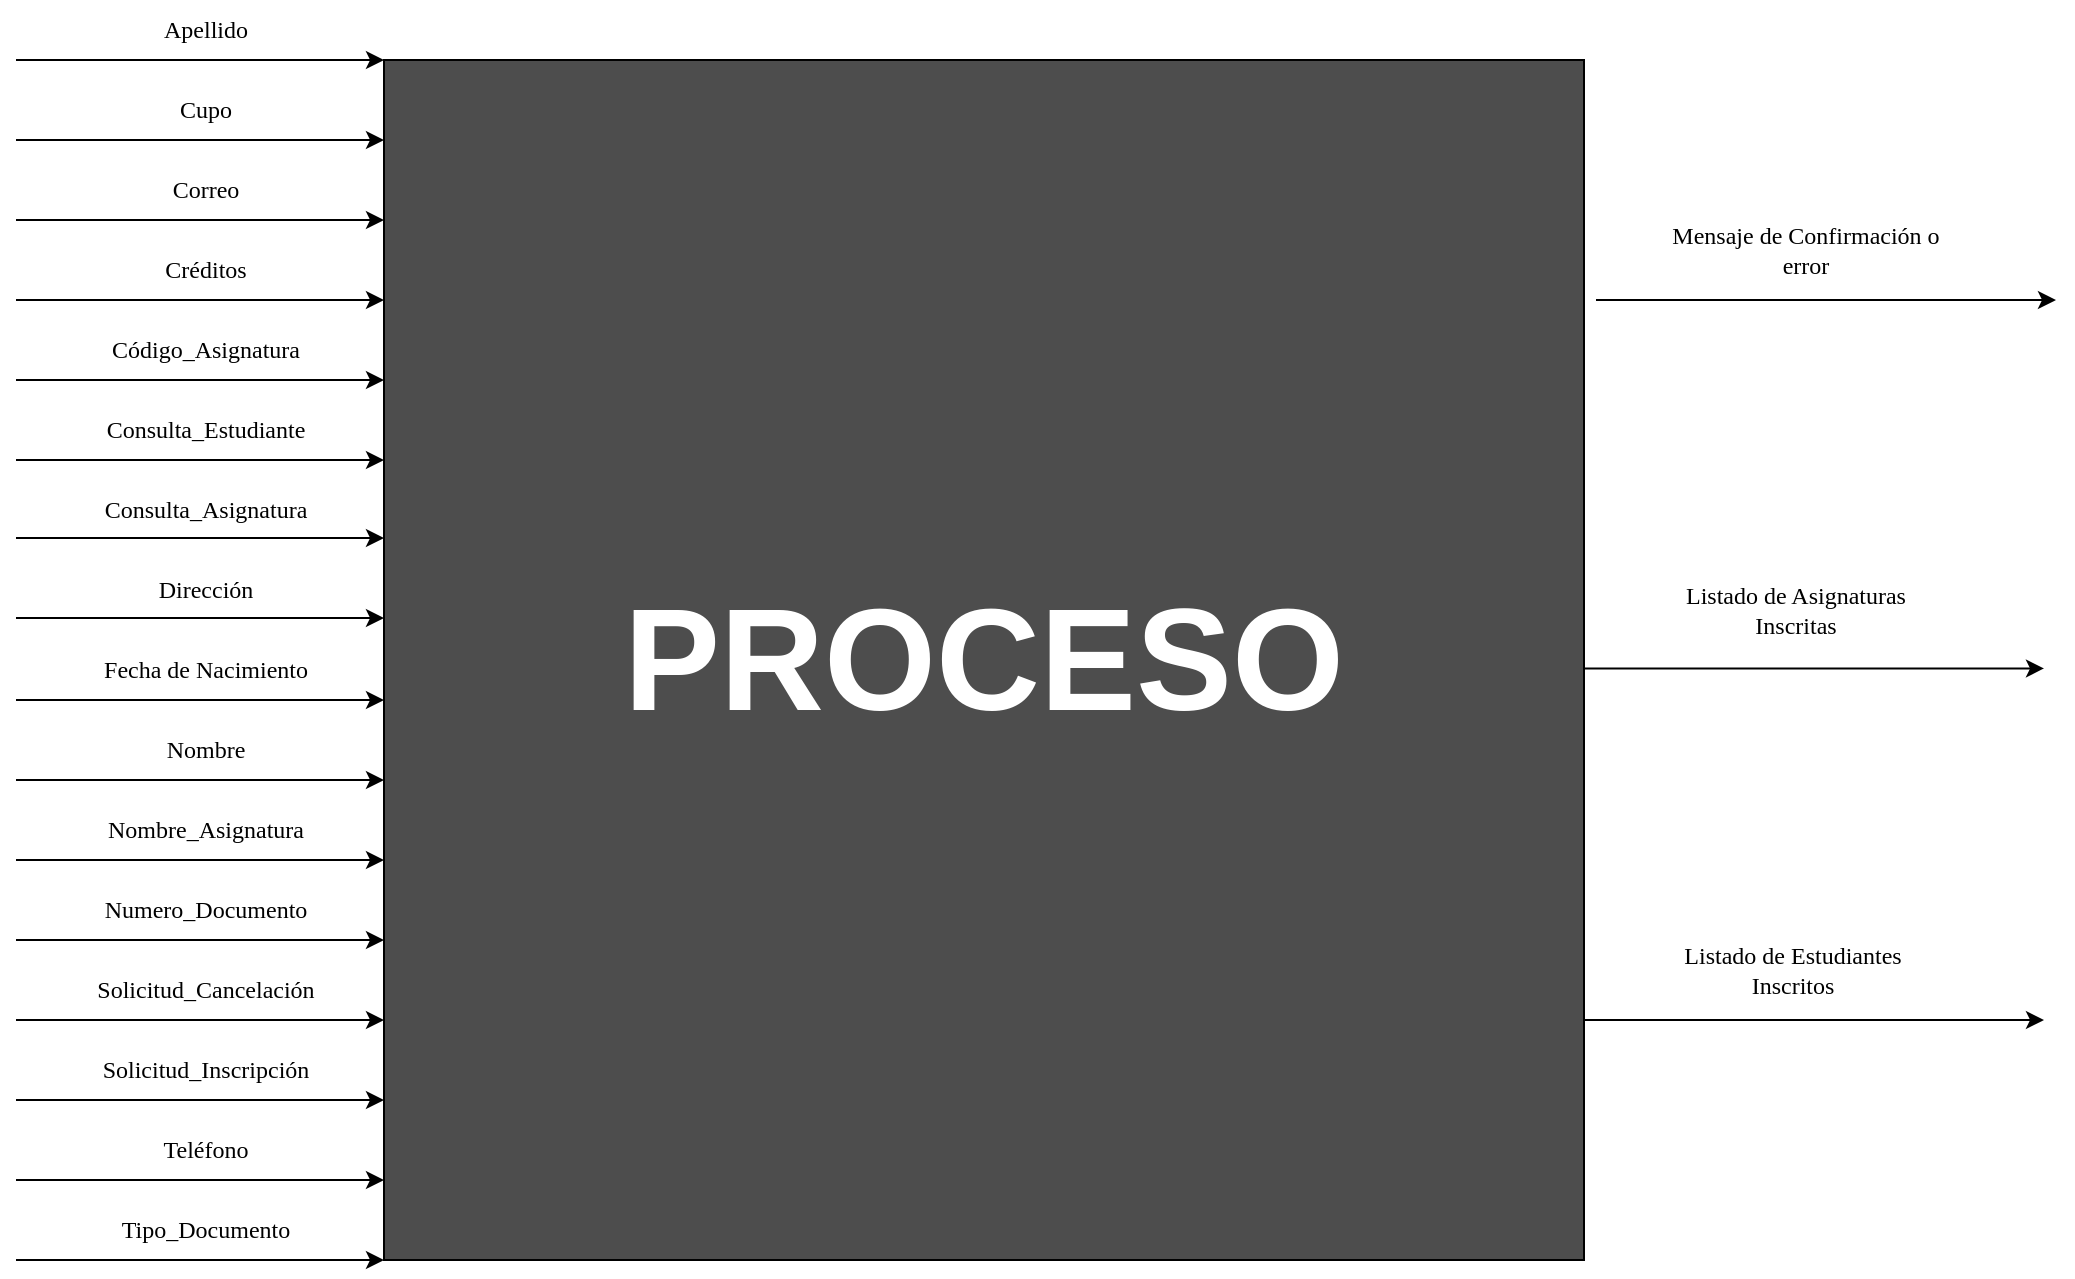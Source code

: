 <mxfile version="28.1.0">
  <diagram name="Página-1" id="Qy8wxNQWwPsBeqdVv906">
    <mxGraphModel dx="1767" dy="814" grid="1" gridSize="10" guides="1" tooltips="1" connect="1" arrows="1" fold="1" page="1" pageScale="1" pageWidth="827" pageHeight="1169" math="0" shadow="0">
      <root>
        <mxCell id="0" />
        <mxCell id="1" parent="0" />
        <mxCell id="bJCYmrtRaFKwhMHYHO8L-1" value="&lt;b&gt;&lt;font style=&quot;color: rgb(255, 255, 255); font-size: 72px;&quot;&gt;PROCESO&lt;/font&gt;&lt;/b&gt;" style="whiteSpace=wrap;html=1;aspect=fixed;fillColor=#4D4D4D;" vertex="1" parent="1">
          <mxGeometry x="304" y="120" width="600" height="600" as="geometry" />
        </mxCell>
        <mxCell id="bJCYmrtRaFKwhMHYHO8L-6" value="&lt;font face=&quot;Verdana&quot;&gt;Mensaje de Confirmación o error&lt;/font&gt;" style="text;html=1;align=center;verticalAlign=middle;whiteSpace=wrap;rounded=0;" vertex="1" parent="1">
          <mxGeometry x="940" y="200" width="150" height="30" as="geometry" />
        </mxCell>
        <mxCell id="bJCYmrtRaFKwhMHYHO8L-7" value="&lt;font face=&quot;Verdana&quot;&gt;Listado de Asignaturas Inscritas&lt;/font&gt;" style="text;html=1;align=center;verticalAlign=middle;whiteSpace=wrap;rounded=0;" vertex="1" parent="1">
          <mxGeometry x="940" y="390" width="140" height="10" as="geometry" />
        </mxCell>
        <mxCell id="bJCYmrtRaFKwhMHYHO8L-9" value="&lt;font face=&quot;Verdana&quot;&gt;Listado de Estudiantes&amp;nbsp; Inscritos&amp;nbsp;&lt;/font&gt;" style="text;html=1;align=center;verticalAlign=middle;whiteSpace=wrap;rounded=0;" vertex="1" parent="1">
          <mxGeometry x="940" y="565" width="140" height="20" as="geometry" />
        </mxCell>
        <mxCell id="bJCYmrtRaFKwhMHYHO8L-10" value="" style="endArrow=classic;html=1;rounded=0;" edge="1" parent="1">
          <mxGeometry width="50" height="50" relative="1" as="geometry">
            <mxPoint x="910" y="240" as="sourcePoint" />
            <mxPoint x="1140" y="240" as="targetPoint" />
          </mxGeometry>
        </mxCell>
        <mxCell id="bJCYmrtRaFKwhMHYHO8L-13" value="" style="endArrow=classic;html=1;rounded=0;" edge="1" parent="1">
          <mxGeometry width="50" height="50" relative="1" as="geometry">
            <mxPoint x="904" y="424.23" as="sourcePoint" />
            <mxPoint x="1134" y="424.23" as="targetPoint" />
          </mxGeometry>
        </mxCell>
        <mxCell id="bJCYmrtRaFKwhMHYHO8L-14" value="" style="endArrow=classic;html=1;rounded=0;" edge="1" parent="1">
          <mxGeometry width="50" height="50" relative="1" as="geometry">
            <mxPoint x="904" y="600" as="sourcePoint" />
            <mxPoint x="1134" y="600" as="targetPoint" />
          </mxGeometry>
        </mxCell>
        <mxCell id="bJCYmrtRaFKwhMHYHO8L-15" value="&lt;font face=&quot;Verdana&quot;&gt;Correo&lt;/font&gt;" style="text;html=1;align=center;verticalAlign=middle;whiteSpace=wrap;rounded=0;" vertex="1" parent="1">
          <mxGeometry x="140" y="170" width="150" height="30" as="geometry" />
        </mxCell>
        <mxCell id="bJCYmrtRaFKwhMHYHO8L-16" value="&lt;font face=&quot;Verdana&quot;&gt;Nombre&lt;/font&gt;" style="text;html=1;align=center;verticalAlign=middle;whiteSpace=wrap;rounded=0;" vertex="1" parent="1">
          <mxGeometry x="140" y="450" width="150" height="30" as="geometry" />
        </mxCell>
        <mxCell id="bJCYmrtRaFKwhMHYHO8L-17" value="&lt;font face=&quot;Verdana&quot;&gt;Dirección&lt;/font&gt;" style="text;html=1;align=center;verticalAlign=middle;whiteSpace=wrap;rounded=0;" vertex="1" parent="1">
          <mxGeometry x="140" y="370" width="150" height="30" as="geometry" />
        </mxCell>
        <mxCell id="bJCYmrtRaFKwhMHYHO8L-18" value="&lt;font face=&quot;Verdana&quot;&gt;Fecha de Nacimiento&lt;/font&gt;" style="text;html=1;align=center;verticalAlign=middle;whiteSpace=wrap;rounded=0;" vertex="1" parent="1">
          <mxGeometry x="140" y="410" width="150" height="30" as="geometry" />
        </mxCell>
        <mxCell id="bJCYmrtRaFKwhMHYHO8L-19" value="&lt;font face=&quot;Verdana&quot;&gt;Teléfono&lt;/font&gt;" style="text;html=1;align=center;verticalAlign=middle;whiteSpace=wrap;rounded=0;" vertex="1" parent="1">
          <mxGeometry x="140" y="650" width="150" height="30" as="geometry" />
        </mxCell>
        <mxCell id="bJCYmrtRaFKwhMHYHO8L-20" value="&lt;font face=&quot;Verdana&quot;&gt;Código_Asignatura&lt;/font&gt;" style="text;html=1;align=center;verticalAlign=middle;whiteSpace=wrap;rounded=0;" vertex="1" parent="1">
          <mxGeometry x="140" y="250" width="150" height="30" as="geometry" />
        </mxCell>
        <mxCell id="bJCYmrtRaFKwhMHYHO8L-23" value="&lt;font face=&quot;Verdana&quot;&gt;Nombre_Asignatura&lt;/font&gt;" style="text;html=1;align=center;verticalAlign=middle;whiteSpace=wrap;rounded=0;" vertex="1" parent="1">
          <mxGeometry x="140" y="490" width="150" height="30" as="geometry" />
        </mxCell>
        <mxCell id="bJCYmrtRaFKwhMHYHO8L-24" value="&lt;font face=&quot;Verdana&quot;&gt;Apellido&lt;/font&gt;" style="text;html=1;align=center;verticalAlign=middle;whiteSpace=wrap;rounded=0;" vertex="1" parent="1">
          <mxGeometry x="140" y="90" width="150" height="30" as="geometry" />
        </mxCell>
        <mxCell id="bJCYmrtRaFKwhMHYHO8L-25" value="&lt;font face=&quot;Verdana&quot;&gt;Numero_Documento&lt;/font&gt;" style="text;html=1;align=center;verticalAlign=middle;whiteSpace=wrap;rounded=0;" vertex="1" parent="1">
          <mxGeometry x="140" y="530" width="150" height="30" as="geometry" />
        </mxCell>
        <mxCell id="bJCYmrtRaFKwhMHYHO8L-26" value="&lt;font face=&quot;Verdana&quot;&gt;Tipo_Documento&lt;/font&gt;" style="text;html=1;align=center;verticalAlign=middle;whiteSpace=wrap;rounded=0;" vertex="1" parent="1">
          <mxGeometry x="140" y="690" width="150" height="30" as="geometry" />
        </mxCell>
        <mxCell id="bJCYmrtRaFKwhMHYHO8L-27" value="&lt;font face=&quot;Verdana&quot;&gt;Créditos&lt;/font&gt;" style="text;html=1;align=center;verticalAlign=middle;whiteSpace=wrap;rounded=0;" vertex="1" parent="1">
          <mxGeometry x="140" y="210" width="150" height="30" as="geometry" />
        </mxCell>
        <mxCell id="bJCYmrtRaFKwhMHYHO8L-28" value="&lt;font face=&quot;Verdana&quot;&gt;Cupo&lt;/font&gt;" style="text;html=1;align=center;verticalAlign=middle;whiteSpace=wrap;rounded=0;" vertex="1" parent="1">
          <mxGeometry x="140" y="130" width="150" height="30" as="geometry" />
        </mxCell>
        <mxCell id="bJCYmrtRaFKwhMHYHO8L-29" value="&lt;font face=&quot;Verdana&quot;&gt;Solicitud_Inscripción&lt;/font&gt;" style="text;html=1;align=center;verticalAlign=middle;whiteSpace=wrap;rounded=0;" vertex="1" parent="1">
          <mxGeometry x="140" y="610" width="150" height="30" as="geometry" />
        </mxCell>
        <mxCell id="bJCYmrtRaFKwhMHYHO8L-30" value="&lt;font face=&quot;Verdana&quot;&gt;Solicitud_Cancelación&lt;/font&gt;" style="text;html=1;align=center;verticalAlign=middle;whiteSpace=wrap;rounded=0;" vertex="1" parent="1">
          <mxGeometry x="140" y="570" width="150" height="30" as="geometry" />
        </mxCell>
        <mxCell id="bJCYmrtRaFKwhMHYHO8L-31" value="&lt;font face=&quot;Verdana&quot;&gt;Consulta_Estudiante&lt;/font&gt;" style="text;html=1;align=center;verticalAlign=middle;whiteSpace=wrap;rounded=0;" vertex="1" parent="1">
          <mxGeometry x="140" y="290" width="150" height="30" as="geometry" />
        </mxCell>
        <mxCell id="bJCYmrtRaFKwhMHYHO8L-32" value="&lt;font face=&quot;Verdana&quot;&gt;Consulta_Asignatura&lt;/font&gt;" style="text;html=1;align=center;verticalAlign=middle;whiteSpace=wrap;rounded=0;" vertex="1" parent="1">
          <mxGeometry x="140" y="330" width="150" height="30" as="geometry" />
        </mxCell>
        <mxCell id="bJCYmrtRaFKwhMHYHO8L-33" value="" style="endArrow=classic;html=1;rounded=0;" edge="1" parent="1">
          <mxGeometry width="50" height="50" relative="1" as="geometry">
            <mxPoint x="120" y="120" as="sourcePoint" />
            <mxPoint x="304" y="120" as="targetPoint" />
          </mxGeometry>
        </mxCell>
        <mxCell id="bJCYmrtRaFKwhMHYHO8L-34" value="" style="endArrow=classic;html=1;rounded=0;" edge="1" parent="1">
          <mxGeometry width="50" height="50" relative="1" as="geometry">
            <mxPoint x="120" y="160" as="sourcePoint" />
            <mxPoint x="304" y="160" as="targetPoint" />
          </mxGeometry>
        </mxCell>
        <mxCell id="bJCYmrtRaFKwhMHYHO8L-35" value="" style="endArrow=classic;html=1;rounded=0;" edge="1" parent="1">
          <mxGeometry width="50" height="50" relative="1" as="geometry">
            <mxPoint x="120" y="200" as="sourcePoint" />
            <mxPoint x="304" y="200" as="targetPoint" />
          </mxGeometry>
        </mxCell>
        <mxCell id="bJCYmrtRaFKwhMHYHO8L-36" value="" style="endArrow=classic;html=1;rounded=0;" edge="1" parent="1">
          <mxGeometry width="50" height="50" relative="1" as="geometry">
            <mxPoint x="120" y="240" as="sourcePoint" />
            <mxPoint x="304" y="240" as="targetPoint" />
          </mxGeometry>
        </mxCell>
        <mxCell id="bJCYmrtRaFKwhMHYHO8L-37" value="" style="endArrow=classic;html=1;rounded=0;" edge="1" parent="1">
          <mxGeometry width="50" height="50" relative="1" as="geometry">
            <mxPoint x="120" y="280" as="sourcePoint" />
            <mxPoint x="304" y="280" as="targetPoint" />
          </mxGeometry>
        </mxCell>
        <mxCell id="bJCYmrtRaFKwhMHYHO8L-38" value="" style="endArrow=classic;html=1;rounded=0;" edge="1" parent="1">
          <mxGeometry width="50" height="50" relative="1" as="geometry">
            <mxPoint x="120" y="320" as="sourcePoint" />
            <mxPoint x="304" y="320" as="targetPoint" />
          </mxGeometry>
        </mxCell>
        <mxCell id="bJCYmrtRaFKwhMHYHO8L-39" value="" style="endArrow=classic;html=1;rounded=0;" edge="1" parent="1">
          <mxGeometry width="50" height="50" relative="1" as="geometry">
            <mxPoint x="120" y="359" as="sourcePoint" />
            <mxPoint x="304" y="359" as="targetPoint" />
          </mxGeometry>
        </mxCell>
        <mxCell id="bJCYmrtRaFKwhMHYHO8L-40" value="" style="endArrow=classic;html=1;rounded=0;" edge="1" parent="1">
          <mxGeometry width="50" height="50" relative="1" as="geometry">
            <mxPoint x="120" y="399" as="sourcePoint" />
            <mxPoint x="304" y="399" as="targetPoint" />
          </mxGeometry>
        </mxCell>
        <mxCell id="bJCYmrtRaFKwhMHYHO8L-41" value="" style="endArrow=classic;html=1;rounded=0;" edge="1" parent="1">
          <mxGeometry width="50" height="50" relative="1" as="geometry">
            <mxPoint x="120" y="440" as="sourcePoint" />
            <mxPoint x="304" y="440" as="targetPoint" />
          </mxGeometry>
        </mxCell>
        <mxCell id="bJCYmrtRaFKwhMHYHO8L-42" value="" style="endArrow=classic;html=1;rounded=0;" edge="1" parent="1">
          <mxGeometry width="50" height="50" relative="1" as="geometry">
            <mxPoint x="120" y="480" as="sourcePoint" />
            <mxPoint x="304" y="480" as="targetPoint" />
          </mxGeometry>
        </mxCell>
        <mxCell id="bJCYmrtRaFKwhMHYHO8L-43" value="" style="endArrow=classic;html=1;rounded=0;" edge="1" parent="1">
          <mxGeometry width="50" height="50" relative="1" as="geometry">
            <mxPoint x="120" y="520" as="sourcePoint" />
            <mxPoint x="304" y="520" as="targetPoint" />
          </mxGeometry>
        </mxCell>
        <mxCell id="bJCYmrtRaFKwhMHYHO8L-44" value="" style="endArrow=classic;html=1;rounded=0;" edge="1" parent="1">
          <mxGeometry width="50" height="50" relative="1" as="geometry">
            <mxPoint x="120" y="560" as="sourcePoint" />
            <mxPoint x="304" y="560" as="targetPoint" />
          </mxGeometry>
        </mxCell>
        <mxCell id="bJCYmrtRaFKwhMHYHO8L-45" value="" style="endArrow=classic;html=1;rounded=0;" edge="1" parent="1">
          <mxGeometry width="50" height="50" relative="1" as="geometry">
            <mxPoint x="120" y="600" as="sourcePoint" />
            <mxPoint x="304" y="600" as="targetPoint" />
          </mxGeometry>
        </mxCell>
        <mxCell id="bJCYmrtRaFKwhMHYHO8L-46" value="" style="endArrow=classic;html=1;rounded=0;" edge="1" parent="1">
          <mxGeometry width="50" height="50" relative="1" as="geometry">
            <mxPoint x="120" y="640" as="sourcePoint" />
            <mxPoint x="304" y="640" as="targetPoint" />
          </mxGeometry>
        </mxCell>
        <mxCell id="bJCYmrtRaFKwhMHYHO8L-48" value="" style="endArrow=classic;html=1;rounded=0;" edge="1" parent="1">
          <mxGeometry width="50" height="50" relative="1" as="geometry">
            <mxPoint x="120" y="680" as="sourcePoint" />
            <mxPoint x="304" y="680" as="targetPoint" />
          </mxGeometry>
        </mxCell>
        <mxCell id="bJCYmrtRaFKwhMHYHO8L-49" value="" style="endArrow=classic;html=1;rounded=0;" edge="1" parent="1">
          <mxGeometry width="50" height="50" relative="1" as="geometry">
            <mxPoint x="120" y="720" as="sourcePoint" />
            <mxPoint x="304" y="720" as="targetPoint" />
          </mxGeometry>
        </mxCell>
      </root>
    </mxGraphModel>
  </diagram>
</mxfile>
